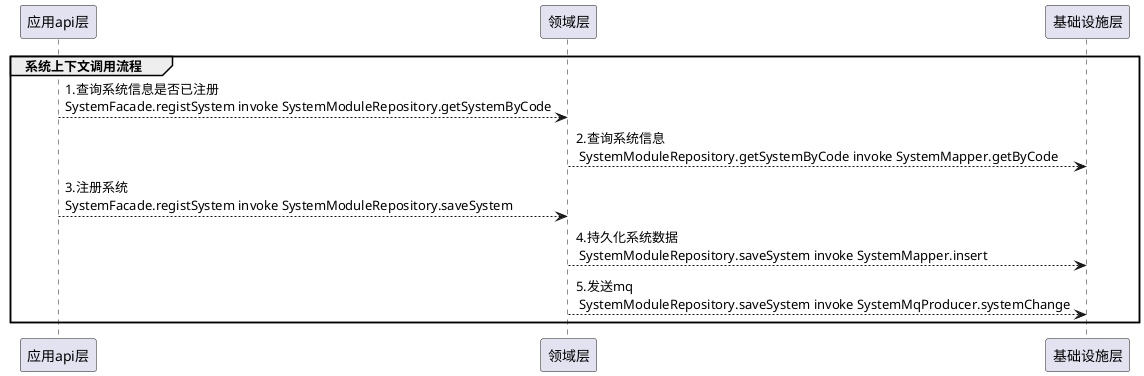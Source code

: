 @startuml

participant  应用api层 as  facade
participant  领域层 as  domain
participant  基础设施层 as  infrast
group 系统上下文调用流程
facade --> domain: 1.查询系统信息是否已注册\nSystemFacade.registSystem invoke SystemModuleRepository.getSystemByCode
domain --> infrast:2.查询系统信息\n SystemModuleRepository.getSystemByCode invoke SystemMapper.getByCode

facade --> domain: 3.注册系统\nSystemFacade.registSystem invoke SystemModuleRepository.saveSystem
domain --> infrast:4.持久化系统数据\n SystemModuleRepository.saveSystem invoke SystemMapper.insert

domain --> infrast:5.发送mq\n SystemModuleRepository.saveSystem invoke SystemMqProducer.systemChange

end

@enduml